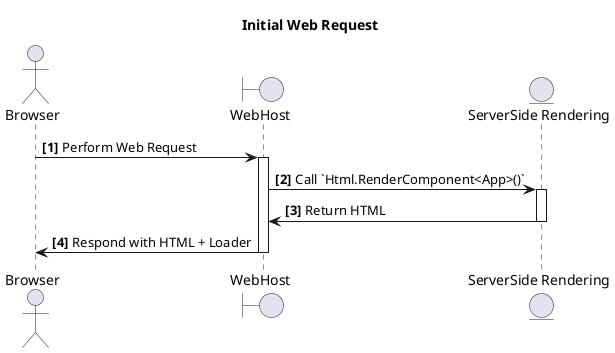 @startuml

title Initial Web Request

skinparam componentStyle uml2
autonumber "<b>[0]"

actor Browser
boundary "WebHost" as Host
entity "ServerSide Rendering" as SSR

Browser -> Host : Perform Web Request
activate Host
Host -> SSR : Call `Html.RenderComponent<App>()`
activate SSR
SSR -> Host : Return HTML
deactivate SSR
Host -> Browser : Respond with HTML + Loader
deactivate Host

@enduml
